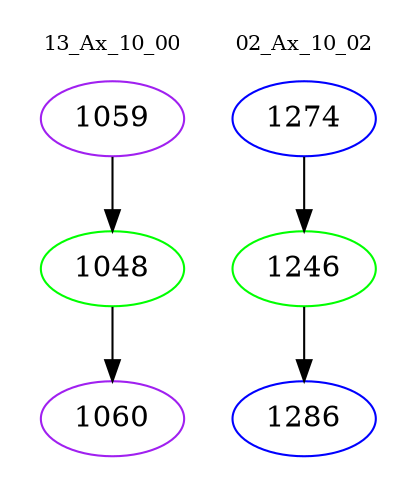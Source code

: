 digraph{
subgraph cluster_0 {
color = white
label = "13_Ax_10_00";
fontsize=10;
T0_1059 [label="1059", color="purple"]
T0_1059 -> T0_1048 [color="black"]
T0_1048 [label="1048", color="green"]
T0_1048 -> T0_1060 [color="black"]
T0_1060 [label="1060", color="purple"]
}
subgraph cluster_1 {
color = white
label = "02_Ax_10_02";
fontsize=10;
T1_1274 [label="1274", color="blue"]
T1_1274 -> T1_1246 [color="black"]
T1_1246 [label="1246", color="green"]
T1_1246 -> T1_1286 [color="black"]
T1_1286 [label="1286", color="blue"]
}
}

